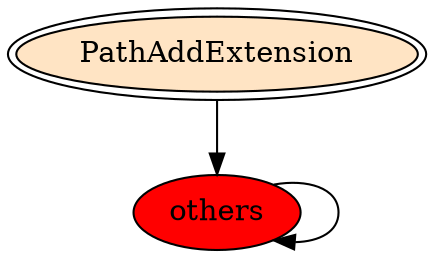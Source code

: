 digraph "./REPORTS/6118/API_PER_CATEGORY/PathAddExtension.exe_2708_Files and I_O (Local file system)_API_per_Category_Transition_Matrix" {
	PathAddExtension [label=PathAddExtension fillcolor=bisque peripheries=2 style=filled]
	others [label=others fillcolor=red style=filled]
	PathAddExtension -> others [label=""]
	others -> others [label=""]
}
